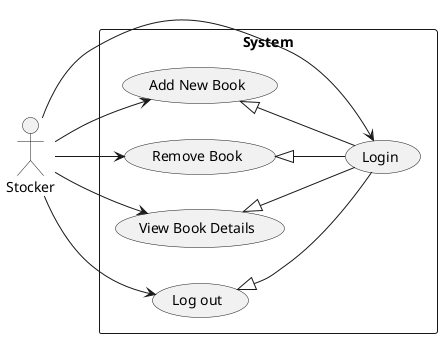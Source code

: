 @startuml
'https://plantuml.com/use-case-diagram

left to right direction

actor Stocker

rectangle "System" {
    usecase "Login" as UC1
    usecase "Add New Book" as UC2
    usecase "Remove Book" as UC3
    usecase "View Book Details" as UC4
    usecase "Log out" as UC5
}

Stocker --> UC1
Stocker --> UC2
Stocker --> UC3
Stocker --> UC4
Stocker --> UC5

UC2 <|-- UC1
UC3 <|-- UC1
UC4 <|-- UC1
UC5 <|-- UC1
@enduml